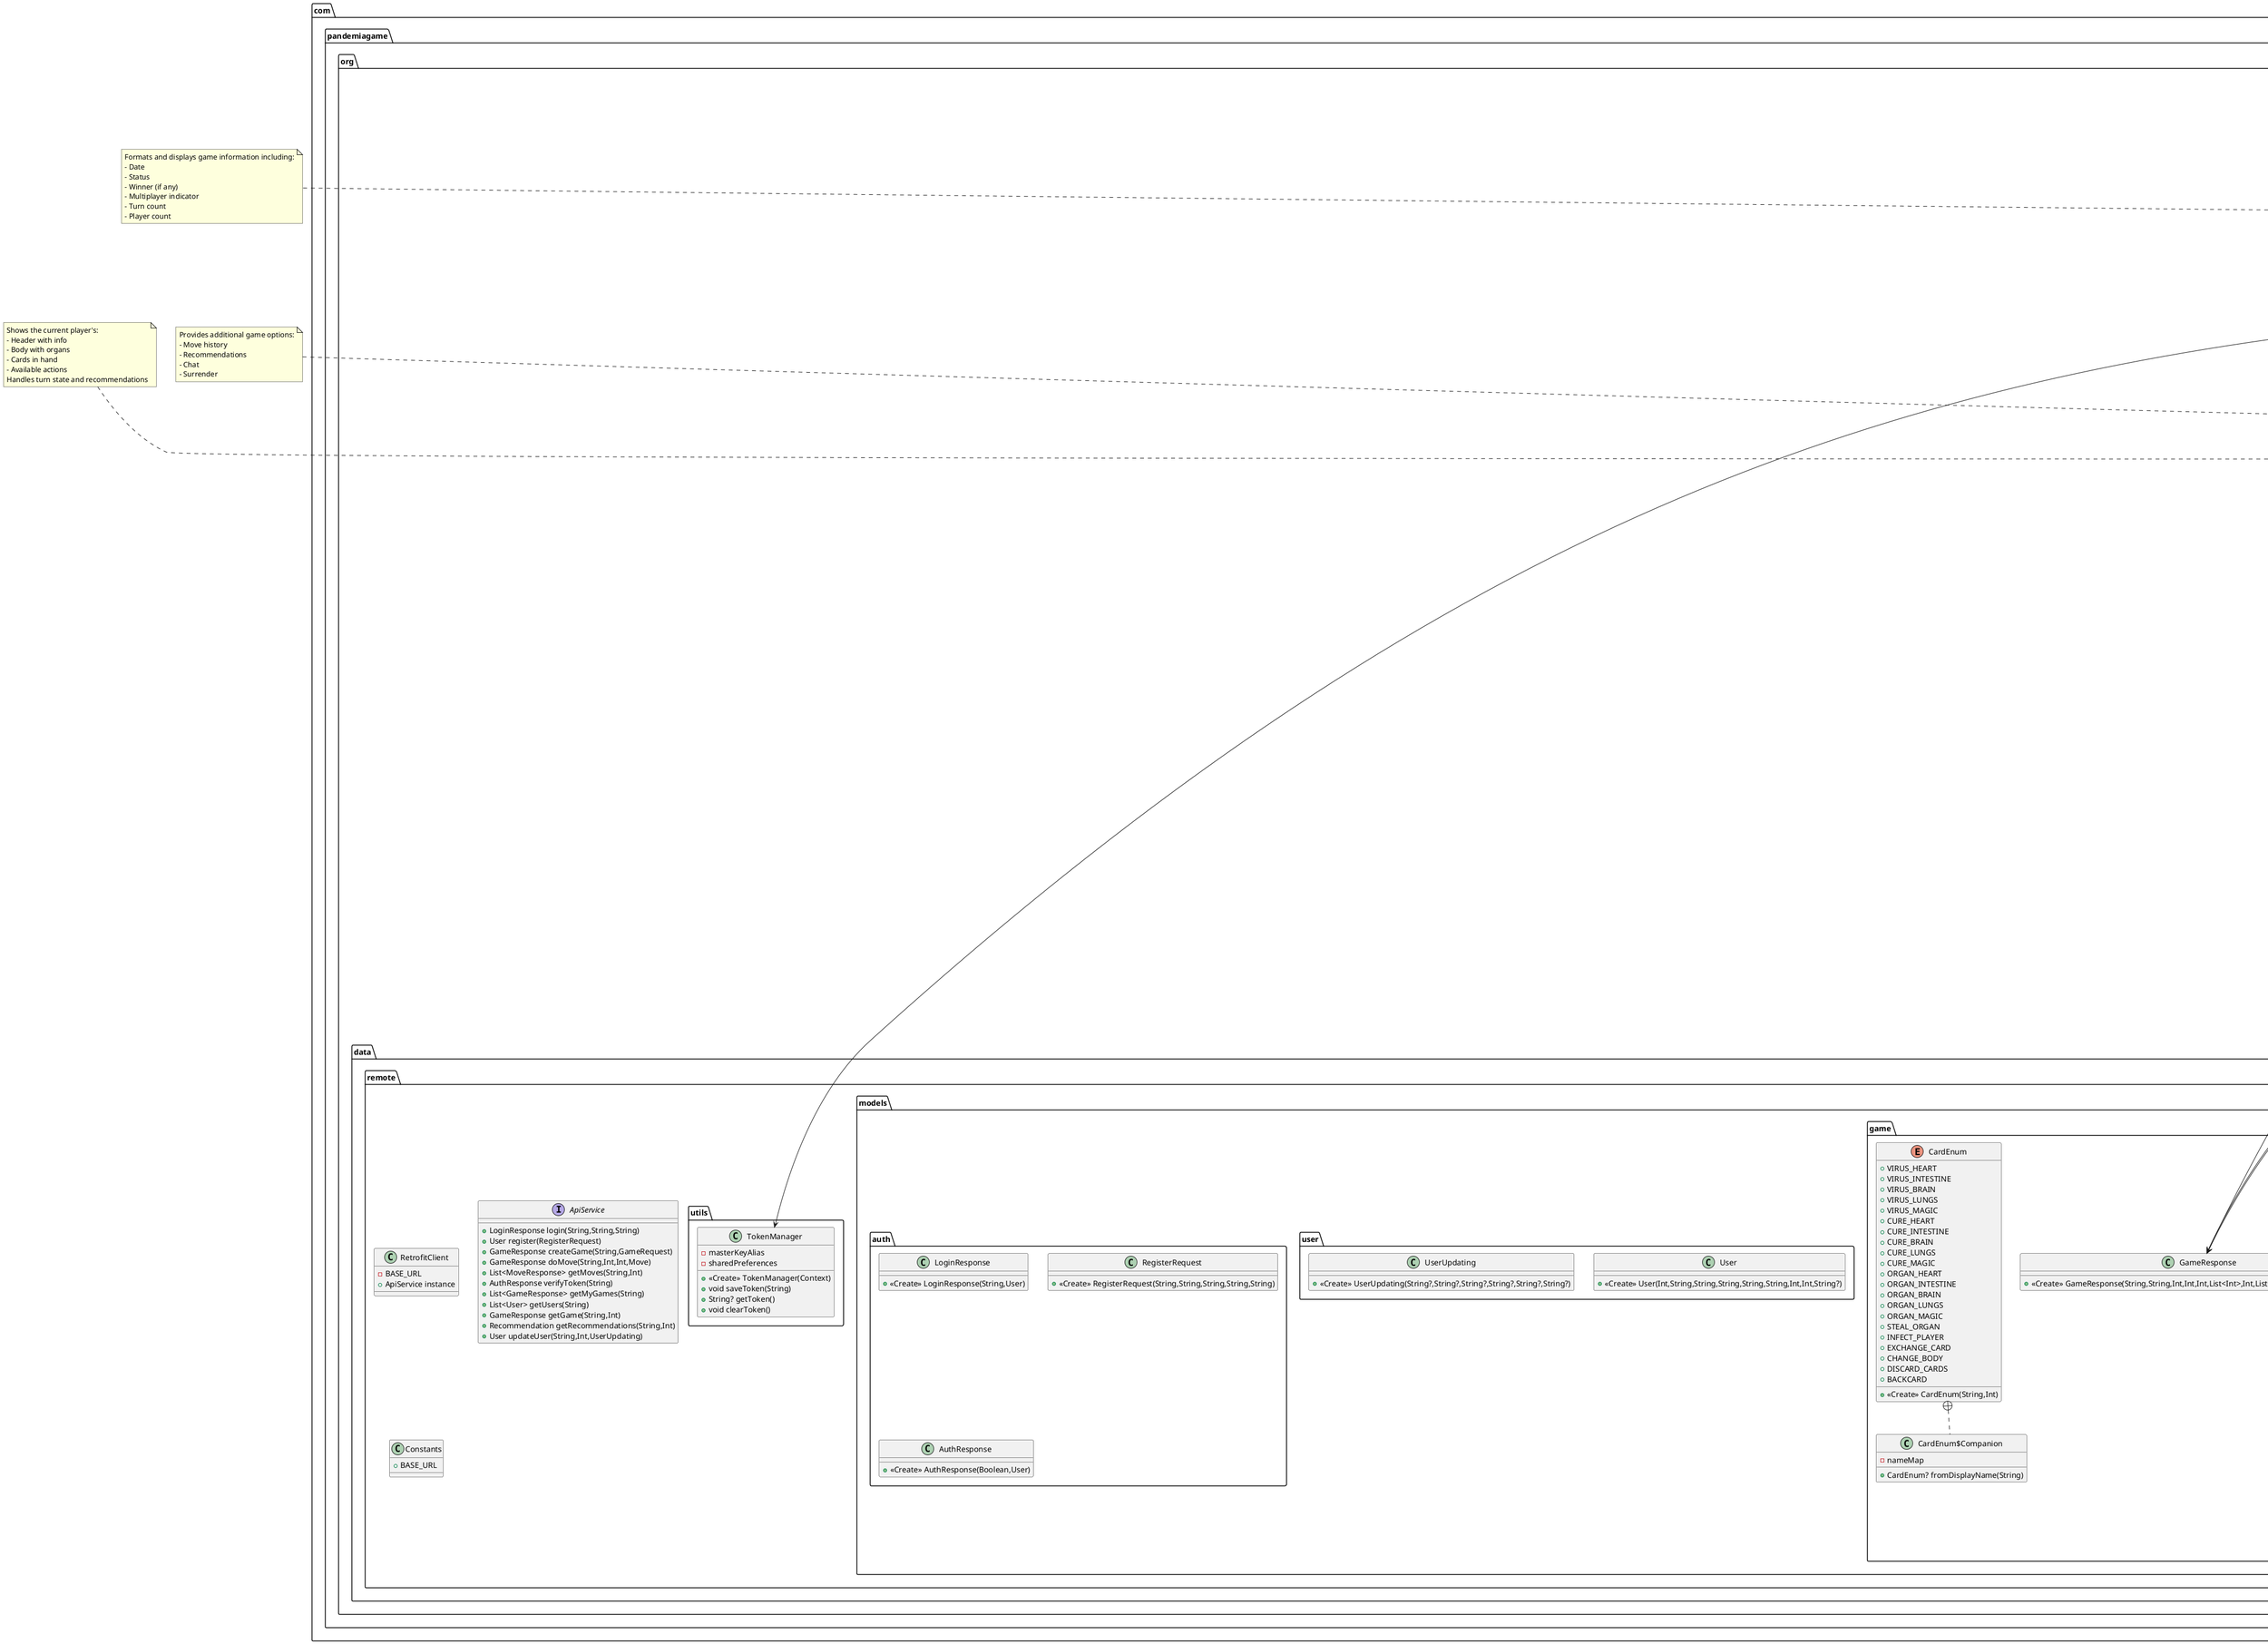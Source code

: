 @startuml
class com.pandemiagame.org.ui.navigation.Screen$Home {
}
class com.pandemiagame.org.ui.navigation.Screen$Profile {
}
class com.pandemiagame.org.ui.navigation.Screen$Settings {
}
class com.pandemiagame.org.ui.navigation.Screen {
+ <<Create>> Screen(String,String,ImageVector)
}

package "com.pandemiagame.org.ui.screens.game" {
  class GameScreen {
    + {static} @Composable GameScreen(
      gameId: String,
      navController: NavController
    )
  }
}

' Add relationships
com.pandemiagame.org.ui.screens.game.GameScreen --> com.pandemiagame.org.ui.viewmodels.GameViewModel
com.pandemiagame.org.ui.screens.game.GameScreen --> com.pandemiagame.org.data.remote.utils.TokenManager
com.pandemiagame.org.ui.screens.game.GameScreen --> com.pandemiagame.org.ui.viewmodels.GameViewModelFactory
com.pandemiagame.org.ui.screens.game.GameScreen --> com.pandemiagame.org.ui.screens.game.components.utils.GameEffects
com.pandemiagame.org.ui.screens.game.GameScreen --> com.pandemiagame.org.ui.screens.game.components.utils.rememberGameState
com.pandemiagame.org.ui.screens.game.GameScreen --> com.pandemiagame.org.ui.screens.game.components.GameLayout
com.pandemiagame.org.ui.screens.game.GameScreen --> androidx.navigation.NavController

'


package "com.pandemiagame.org.ui.screens.game.components" {
  class GameLayout {
    + {static} @Composable GameLayout(
      gameState: GameState,
      viewModel: GameViewModel
    )
    + {static} handleCardSelection(
      cardIndex: Int,
      gameState: GameState,
      game: GameResponse,
      viewModel: GameViewModel
    )
    + {static} handleActionCard(
      cardIndex: Int,
      gameState: GameState,
      game: GameResponse,
      viewModel: GameViewModel
    )
  }

    class GameItem {
      + {static} @Composable GameItem(
        game: GameResponse,
        onClick: () -> Unit,
        modifier: Modifier = Modifier
      )
      + {static} formatDateTimeCompat(
        isoDateTime: String,
        error: String
      ): String
    }

    class ButtonFilterGames {
      + {static} @Composable ButtonFilterGames(
        onClick: () -> Unit,
        enabled: Boolean,
        painterResource: Int,
        stringResource: Int
      )
    }
}

package "com.pandemiagame.org.ui.screens.game.components.players" {
  class Body {
    + {static} @Composable Body(
      myBody: Boolean,
      organs: List<Organ>,
      onOrganSelected: (String) -> Unit = {}
    )
  }

  class CurrentPlayerSection {
    + {static} @Composable CurrentPlayerSection(
      game: GameResponse,
      gameState: GameState,
      viewModel: GameViewModel,
      currentPlayerIndex: Int,
      discards: List<Int>,
      discarting: Boolean,
      selecting: Int,
      exchanging: Boolean,
      onCardSelected: (Int) -> Unit,
      onDiscardToggle: () -> Unit,
      onConfirmDiscard: () -> Unit,
      onCancelAction: () -> Unit,
      onOrganSelected: (String) -> Unit
    )
  }

  class MenuButton {
    + {static} @Composable MenuButton(
      gameState: GameState,
      viewModel: GameViewModel
    )
  }

  class OpponentPlayerSection {
    + {static} @Composable OpponentPlayerSection(
      game: GameResponse,
      gameState: GameState,
      otherPlayerIndex: Int,
      onPlayerChange: () -> Unit,
      onOrganSelected: (String) -> Unit,
      viewModel: GameViewModel
    )
  }
}


' Add relationships
com.pandemiagame.org.ui.screens.game.components.players.CurrentPlayerSection --> com.pandemiagame.org.ui.screens.game.components.players.Body
com.pandemiagame.org.ui.screens.game.components.players.CurrentPlayerSection --> com.pandemiagame.org.ui.screens.game.components.players.PlayerHeader
com.pandemiagame.org.ui.screens.game.components.players.CurrentPlayerSection --> com.pandemiagame.org.ui.screens.game.components.cards.PlayerCardsRow
com.pandemiagame.org.ui.screens.game.components.players.CurrentPlayerSection --> com.pandemiagame.org.ui.screens.game.components.cards.PlayerActions
com.pandemiagame.org.ui.screens.game.components.players.CurrentPlayerSection --> com.pandemiagame.org.ui.viewmodels.GameViewModel
com.pandemiagame.org.ui.screens.game.components.players.CurrentPlayerSection --> com.pandemiagame.org.data.remote.models.game.GameResponse
com.pandemiagame.org.ui.screens.game.components.players.CurrentPlayerSection --> com.pandemiagame.org.ui.screens.game.components.utils.GameState
com.pandemiagame.org.ui.screens.game.components.players.Body --> com.pandemiagame.org.data.remote.models.game.Organ
com.pandemiagame.org.ui.screens.game.components.players.MenuButton --> com.pandemiagame.org.ui.screens.game.components.utils.GameState
com.pandemiagame.org.ui.screens.game.components.players.MenuButton --> com.pandemiagame.org.ui.viewmodels.GameViewModel

note top of com.pandemiagame.org.ui.screens.game.components.players.Body
  Displays a player's body with organs that can be:
  - Healthy (1)
  - Cured (2)
  - Magically cured (3)
  - Protected (4)
  - Infected (-1)
  - Magically infected (-2)
  Handles organ selection logic
end note

note top of com.pandemiagame.org.ui.screens.game.components.players.CurrentPlayerSection
  Shows the current player's:
  - Header with info
  - Body with organs
  - Cards in hand
  - Available actions
  Handles turn state and recommendations
end note

note top of com.pandemiagame.org.ui.screens.game.components.players.MenuButton
  Provides additional game options:
  - Move history
  - Recommendations
  - Chat
  - Surrender
end note

package "com.pandemiagame.org.ui.screens.game.components.cards" {
  class DeckSection {
    + {static} @Composable DeckSection(
      isCardDrawn: Boolean,
      onDrawAnimationComplete: () -> Unit
    )
  }
}

package "com.pandemiagame.org.ui.screens.game.components.dialogs" {
  class GameDialog {
    + {static} @Composable GameDialog(
      gameState: GameState,
      game: GameResponse,
      viewModel: GameViewModel
    )
  }
}

' Add relationships
com.pandemiagame.org.ui.screens.game.GameScreen --> com.pandemiagame.org.ui.screens.game.components.GameLayout
com.pandemiagame.org.ui.screens.game.components.GameLayout --> com.pandemiagame.org.ui.screens.game.components.utils.GameState
com.pandemiagame.org.ui.screens.game.components.GameLayout --> com.pandemiagame.org.ui.viewmodels.GameViewModel
com.pandemiagame.org.ui.screens.game.components.GameLayout --> com.pandemiagame.org.ui.screens.game.components.players.CurrentPlayerSection
com.pandemiagame.org.ui.screens.game.components.GameLayout --> com.pandemiagame.org.ui.screens.game.components.players.OpponentPlayerSection
com.pandemiagame.org.ui.screens.game.components.GameLayout --> com.pandemiagame.org.ui.screens.game.components.cards.DeckSection
com.pandemiagame.org.ui.screens.game.components.GameLayout --> com.pandemiagame.org.ui.screens.game.components.dialogs.GameDialog
com.pandemiagame.org.ui.screens.game.components.GameLayout --> com.pandemiagame.org.ui.navigation.CustomTopAppBar
com.pandemiagame.org.ui.screens.game.components.GameLayout --> com.pandemiagame.org.data.remote.models.game.GameResponse
com.pandemiagame.org.ui.screens.game.components.GameItem --> androidx.compose.ui.Modifier
com.pandemiagame.org.ui.screens.game.components.GameItem --> androidx.compose.foundation.layout.Row
com.pandemiagame.org.ui.screens.game.components.GameItem --> androidx.compose.foundation.layout.Column
com.pandemiagame.org.ui.screens.game.components.GameItem --> androidx.compose.material3.Card
com.pandemiagame.org.ui.screens.game.components.GameItem --> com.pandemiagame.org.data.remote.models.game.GameResponse
com.pandemiagame.org.ui.screens.game.components.GameItem --> androidx.compose.material3.Text
com.pandemiagame.org.ui.screens.game.components.GameItem --> androidx.compose.material3.Icon

  note top of com.pandemiagame.org.ui.screens.game.components.GameItem
    Formats and displays game information including:
    - Date
    - Status
    - Winner (if any)
    - Multiplayer indicator
    - Turn count
    - Player count
  end note
package "com.pandemiagame.org.ui.screens.game.components.utils" {
  class GameState {
    + showWinnerDialog
    + isCardDrawn
    + selecting
    + discarting
    + discards
    + exchanging
    + changingBody
    + readyToChange
    + infecting
    + selectedOrgan
    + selectedCard
    + gameResponse
    + changingTurn
    + currentPlayerIndex
    + otherPlayerIndex
    + winner
    + seeingMoves
    + cardsSelected
  }


  class GameEffects {
    + {static} @Composable GameEffects(
      GameState,
      GameViewModel,
      String,
      NavController
    )
    + {static} resetGameState(GameState)
  }

  class DrawCardAnimation {
    + {static} @Composable DrawCardAnimation(
      onAnimationEnd: () -> Unit
    )
  }

}


class com.pandemiagame.org.data.remote.models.user.User {
+ <<Create>> User(Int,String,String,String,String,String,Int,Int,String?)
}

class com.pandemiagame.org.ui.viewmodels.EditProfileViewModel {
-  _id
-  _email
-  _password
-  _name
-  _lastname
-  _username
+ LiveData<Int> id
+ LiveData<String> email
+ LiveData<String> password
+ LiveData<String> name
+ LiveData<String> lastname
+ LiveData<String> username
-  _formEnable
+ LiveData<Boolean> formEnable
-  _updateCompleted
+ LiveData<Boolean> updateCompleted
-  _isLoading
+ LiveData<Boolean> isLoading
- Boolean emailChanged
- Boolean passwordChanged
+ void initializeUserData(JSONObject)
+ void onEmailChange(String)
+ void onPasswordChange(String)
+ void onNameChange(String)
+ void onLastNameChange(String)
+ void onUserNameChange(String)
+ Boolean isValidEmail(String)
+ Boolean isValidPassword(String)
+ void onUpdateSelected(Context)
}


class com.pandemiagame.org.ui.viewmodels.LoginViewModel$AuthState$Loading {
}
class com.pandemiagame.org.ui.viewmodels.LoginViewModel$AuthState$Authenticated {
+ <<Create>> Authenticated(String)
}

class com.pandemiagame.org.ui.viewmodels.LoginViewModel$AuthState$Unauthenticated {
}
class com.pandemiagame.org.ui.viewmodels.LoginViewModel$AuthState$Error {
+ <<Create>> Error(String)
}

class com.pandemiagame.org.ui.viewmodels.LoginViewModel$AuthState {
}
class com.pandemiagame.org.ui.viewmodels.LoginViewModel {
-  _email
+ LiveData<String> email
-  _password
+ LiveData<String> password
-  _loginEnable
+ LiveData<Boolean> loginEnable
-  _isLoading
+ LiveData<Boolean> isLoading
-  _authState
+ LiveData<AuthState> authState
+ void checkAuthState(Context)
- void verifyTokenWithServer(String,Context)
- Boolean isTokenExpiredLocally(String,Context)
+ void onLoginChange(String,String)
+ Boolean isValidEmail(String)
+ Boolean isValidPassword(String)
+ void onLoginSelected(Context)
+ String? login(String,String,Context)
}


class com.pandemiagame.org.data.remote.RetrofitClient {
-  BASE_URL
+ ApiService instance
}

class com.pandemiagame.org.data.remote.models.game.InfectData {
+ <<Create>> InfectData(Int?,String?,String?,Int?,String?,String?,Int?,String?,String?,Int?,String?,String?,Int?,String?,String?)
}

class com.pandemiagame.org.data.remote.models.game.CardWrapper {
+ <<Create>> CardWrapper(Card)
}

class com.pandemiagame.org.data.remote.models.game.GameResponse {
+ <<Create>> GameResponse(String,String,Int,Int,Int,List<Int>,Int,List<Card>,List<Player>,Boolean)
}

class com.pandemiagame.org.data.remote.models.game.Card {
+ <<Create>> Card(Int,String,String)
}

class com.pandemiagame.org.data.remote.models.auth.LoginResponse {
+ <<Create>> LoginResponse(String,User)
}

class com.pandemiagame.org.data.remote.models.game.Move {
+ <<Create>> Move(String,Int?,List<Int>?,String?,InfectData?)
}

class com.pandemiagame.org.data.remote.models.user.UserUpdating {
+ <<Create>> UserUpdating(String?,String?,String?,String?,String?,String?)
}

class com.pandemiagame.org.data.remote.utils.TokenManager {
-  masterKeyAlias
-  sharedPreferences
+ <<Create>> TokenManager(Context)
+ void saveToken(String)
+ String? getToken()
+ void clearToken()
}


class com.pandemiagame.org.data.remote.models.game.CardProbability {
+ <<Create>> CardProbability(Int,String,Double)
}

class com.pandemiagame.org.data.remote.models.game.Recommendation {
+ <<Create>> Recommendation(Int,List<CardProbability>)
}

class com.pandemiagame.org.ui.viewmodels.RegisterViewModel$RegisterState$Loading {
}
class com.pandemiagame.org.ui.viewmodels.RegisterViewModel$RegisterState$Error {
+ <<Create>> Error(String)
}

class com.pandemiagame.org.ui.viewmodels.RegisterViewModel$RegisterState {
}
class com.pandemiagame.org.ui.viewmodels.RegisterViewModel {
-  _name
+ LiveData<String> name
-  _surname
+ LiveData<String> surname
-  _username
+ LiveData<String> username
-  _email
+ LiveData<String> email
-  _password
+ LiveData<String> password
-  _registerEnable
+ LiveData<Boolean> registerEnable
-  _isLoading
+ LiveData<Boolean> isLoading
-  _registerState
+ void onRegisterChange(String,String,String,String,String)
+ Boolean isValidName(String)
+ Boolean isValidUsername(String)
+ Boolean isValidEmail(String)
+ Boolean isValidPassword(String)
+ void onRegisterSelected(Context)
}


class com.pandemiagame.org.data.remote.models.auth.RegisterRequest {
+ <<Create>> RegisterRequest(String,String,String,String,String)
}

class com.pandemiagame.org.ui.screens.game.components.dialogs.InfectionTarget {
+ <<Create>> InfectionTarget(Int,String)
}

class com.pandemiagame.org.MainActivity {
+ void onCreate(Bundle?)
}

class com.pandemiagame.org.data.remote.models.game.Organ {
+ <<Create>> Organ(String,Int,Int,Int)
}

interface com.pandemiagame.org.data.remote.ApiService {
+ LoginResponse login(String,String,String)
+ User register(RegisterRequest)
+ GameResponse createGame(String,GameRequest)
+ GameResponse doMove(String,Int,Int,Move)
+ List<MoveResponse> getMoves(String,Int)
+ AuthResponse verifyToken(String)
+ List<GameResponse> getMyGames(String)
+ List<User> getUsers(String)
+ GameResponse getGame(String,Int)
+ Recommendation getRecommendations(String,Int)
+ User updateUser(String,Int,UserUpdating)
}

class com.pandemiagame.org.data.remote.models.game.GameRequest {
+ <<Create>> GameRequest(List<String>,String,Boolean)
}

class com.pandemiagame.org.data.remote.models.game.CardEnum$Companion {
-  nameMap
+ CardEnum? fromDisplayName(String)
}


enum com.pandemiagame.org.data.remote.models.game.CardEnum {
+  VIRUS_HEART
+  VIRUS_INTESTINE
+  VIRUS_BRAIN
+  VIRUS_LUNGS
+  VIRUS_MAGIC
+  CURE_HEART
+  CURE_INTESTINE
+  CURE_BRAIN
+  CURE_LUNGS
+  CURE_MAGIC
+  ORGAN_HEART
+  ORGAN_INTESTINE
+  ORGAN_BRAIN
+  ORGAN_LUNGS
+  ORGAN_MAGIC
+  STEAL_ORGAN
+  INFECT_PLAYER
+  EXCHANGE_CARD
+  CHANGE_BODY
+  DISCARD_CARDS
+  BACKCARD
+ <<Create>> CardEnum(String,Int)
}


class com.pandemiagame.org.data.remote.models.game.Player {
+ <<Create>> Player(String,Int,Int,List<CardWrapper>,List<Organ>,User?)
}

class com.pandemiagame.org.ui.viewmodels.NewGameViewModelFactory {
+ <<Create>> NewGameViewModelFactory(TokenManager)
+ T create(Class<T>)
}

class com.pandemiagame.org.ui.viewmodels.NewGameViewModel {
-  _isLoading
+ LiveData<Boolean> isLoading
-  _buttonEnable
+ LiveData<Boolean> buttonEnable
-  _game
+ LiveData<GameResponse> game
-  _gameCreationStatus
+ LiveData<Boolean> gameCreationStatus
-  _users
+ LiveData<List<User>> users
-  _multiplayer
+ LiveData<Boolean> multiplayer
-  _players
-  _playerNames
+ List<String> players
+ List<String> playerNames
+ <<Create>> NewGameViewModel(TokenManager)
+ void getUsers(Context)
+ void createGame(Boolean,Context)
+ void notCreating()
+ void onNameChanged(String,Int,String)
+ void onButtonSelected(Context)
+ void addPlayer()
+ void removePlayer(Int)
+ void changeMultiplayer()
}


class com.pandemiagame.org.ui.viewmodels.GameViewModelFactory {
+ <<Create>> GameViewModelFactory(TokenManager)
+ T create(Class<T>)
}

class com.pandemiagame.org.ui.viewmodels.GameViewModel {
-  _game
+ LiveData<GameResponse> game
-  _changingTurn
+ LiveData<Boolean> changingTurn
-  _moves
+ LiveData<List<MoveResponse>> moves
-  _recommendation
+ LiveData<Int> recommendation
-  _shouldHideOpponentCards
+ LiveData<Boolean> shouldHideOpponentCards
+ <<Create>> GameViewModel(TokenManager)
+ void clearRecommendation()
+ void onCleared()
+ void getGame(String,Context)
+ void prepareTurnChange()
+ void completeTurnChange()
- GameResponse executeMove(Move,Int)
+ void doMove(Int,Int,String,Int?)
+ void doMoveInfect(Int,InfectData,Int)
+ void doMoveExchange(Int,String,InfectData,Int)
+ void discardCards(List<Int>,Int)
+ void surrender(Int)
+ void setChangingTurn(Boolean)
+ void setGame(GameResponse)
+ void getMoves(String)
+ void getRecommendations(Int)
}


class com.pandemiagame.org.data.remote.models.game.MoveResponse {
+ <<Create>> MoveResponse(String,Card?,Player,Int,String?,JsonElement?)
}

class com.pandemiagame.org.ui.viewmodels.GamesViewModelFactory {
+ <<Create>> GamesViewModelFactory(TokenManager)
+ T create(Class<T>)
}

class com.pandemiagame.org.ui.viewmodels.GamesViewModel {
-  _isLoading
+ LiveData<Boolean> isLoading
-  _gamesList
-  _gamesListDisplayed
+ LiveData<List<GameResponse>> gamesListDisplayed
-  _navegarADetalle
+ LiveData<GameResponse?> navegarADetalle
+ <<Create>> GamesViewModel(TokenManager)
+ void getMyGames(Context)
+ void seleccionarJuego(GameResponse)
+ void navegacionCompletada()
+ void setGameDisplayed(Int)
}


class com.pandemiagame.org.ui.screens.tutorial.Section {
+ <<Create>> Section(Int?,String,String)
}

class com.pandemiagame.org.data.remote.Constants {
+  BASE_URL
}

class com.pandemiagame.org.data.remote.models.auth.AuthResponse {
+ <<Create>> AuthResponse(Boolean,User)
}



com.pandemiagame.org.ui.navigation.Screen +.. com.pandemiagame.org.ui.navigation.Screen$Home
com.pandemiagame.org.ui.navigation.Screen <|-- com.pandemiagame.org.ui.navigation.Screen$Home
com.pandemiagame.org.ui.navigation.Screen +.. com.pandemiagame.org.ui.navigation.Screen$Profile
com.pandemiagame.org.ui.navigation.Screen <|-- com.pandemiagame.org.ui.navigation.Screen$Profile
com.pandemiagame.org.ui.navigation.Screen +.. com.pandemiagame.org.ui.navigation.Screen$Settings
com.pandemiagame.org.ui.navigation.Screen <|-- com.pandemiagame.org.ui.navigation.Screen$Settings
androidx.lifecycle.ViewModel <|-- com.pandemiagame.org.ui.viewmodels.EditProfileViewModel
com.pandemiagame.org.ui.viewmodels.AuthState +.. com.pandemiagame.org.ui.viewmodels.AuthState$Loading
com.pandemiagame.org.ui.viewmodels.LoginViewModel$AuthState +.. com.pandemiagame.org.ui.viewmodels.LoginViewModel$AuthState$Loading
com.pandemiagame.org.ui.viewmodels.AuthState <|-- com.pandemiagame.org.ui.viewmodels.LoginViewModel$AuthState$Loading
com.pandemiagame.org.ui.viewmodels.AuthState +.. com.pandemiagame.org.ui.viewmodels.AuthState$Authenticated
com.pandemiagame.org.ui.viewmodels.LoginViewModel$AuthState +.. com.pandemiagame.org.ui.viewmodels.LoginViewModel$AuthState$Authenticated
com.pandemiagame.org.ui.viewmodels.AuthState <|-- com.pandemiagame.org.ui.viewmodels.LoginViewModel$AuthState$Authenticated
com.pandemiagame.org.ui.viewmodels.AuthState +.. com.pandemiagame.org.ui.viewmodels.AuthState$Unauthenticated
com.pandemiagame.org.ui.viewmodels.LoginViewModel$AuthState +.. com.pandemiagame.org.ui.viewmodels.LoginViewModel$AuthState$Unauthenticated
com.pandemiagame.org.ui.viewmodels.AuthState <|-- com.pandemiagame.org.ui.viewmodels.LoginViewModel$AuthState$Unauthenticated
com.pandemiagame.org.ui.viewmodels.AuthState +.. com.pandemiagame.org.ui.viewmodels.AuthState$Error
com.pandemiagame.org.ui.viewmodels.LoginViewModel$AuthState +.. com.pandemiagame.org.ui.viewmodels.LoginViewModel$AuthState$Error
com.pandemiagame.org.ui.viewmodels.AuthState <|-- com.pandemiagame.org.ui.viewmodels.LoginViewModel$AuthState$Error
com.pandemiagame.org.ui.viewmodels.LoginViewModel +.. com.pandemiagame.org.ui.viewmodels.LoginViewModel$AuthState
androidx.lifecycle.ViewModel <|-- com.pandemiagame.org.ui.viewmodels.LoginViewModel
com.pandemiagame.org.ui.viewmodels.RegisterState +.. com.pandemiagame.org.ui.viewmodels.RegisterState$Loading
com.pandemiagame.org.ui.viewmodels.RegisterViewModel$RegisterState +.. com.pandemiagame.org.ui.viewmodels.RegisterViewModel$RegisterState$Loading
com.pandemiagame.org.ui.viewmodels.RegisterState <|-- com.pandemiagame.org.ui.viewmodels.RegisterViewModel$RegisterState$Loading
com.pandemiagame.org.ui.viewmodels.RegisterState +.. com.pandemiagame.org.ui.viewmodels.RegisterState$Error
com.pandemiagame.org.ui.viewmodels.RegisterViewModel$RegisterState +.. com.pandemiagame.org.ui.viewmodels.RegisterViewModel$RegisterState$Error
com.pandemiagame.org.ui.viewmodels.RegisterState <|-- com.pandemiagame.org.ui.viewmodels.RegisterViewModel$RegisterState$Error
com.pandemiagame.org.ui.viewmodels.RegisterViewModel +.. com.pandemiagame.org.ui.viewmodels.RegisterViewModel$RegisterState
androidx.lifecycle.ViewModel <|-- com.pandemiagame.org.ui.viewmodels.RegisterViewModel
androidx.activity.ComponentActivity <|-- com.pandemiagame.org.MainActivity
com.pandemiagame.org.data.remote.models.game.CardEnum +.. com.pandemiagame.org.data.remote.models.game.CardEnum$Companion
com.pandemiagame.org.ui.viewmodels.Factory <|.. com.pandemiagame.org.ui.viewmodels.NewGameViewModelFactory
androidx.lifecycle.ViewModel <|-- com.pandemiagame.org.ui.viewmodels.NewGameViewModel
com.pandemiagame.org.ui.viewmodels.Factory <|.. com.pandemiagame.org.ui.viewmodels.GameViewModelFactory
androidx.lifecycle.ViewModel <|-- com.pandemiagame.org.ui.viewmodels.GameViewModel
com.pandemiagame.org.ui.viewmodels.Factory <|.. com.pandemiagame.org.ui.viewmodels.GamesViewModelFactory
androidx.lifecycle.ViewModel <|-- com.pandemiagame.org.ui.viewmodels.GamesViewModel
@enduml